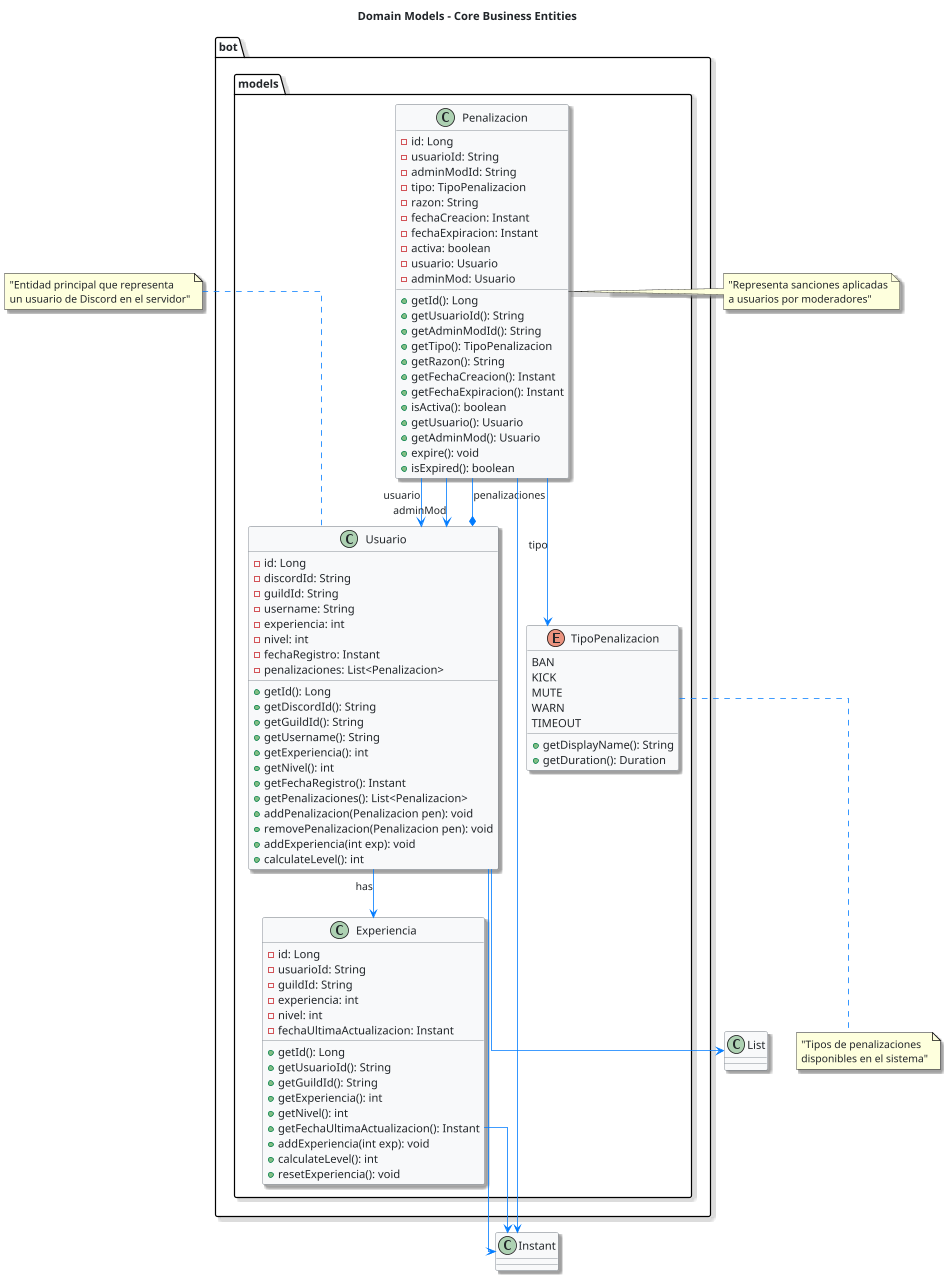 @startuml Models_Domain
scale 0.8
skinparam backgroundColor white
skinparam classBackgroundColor #f8f9fa
skinparam classBorderColor #6c757d
skinparam classFontColor #212529
skinparam interfaceFontColor #212529
skinparam noteFontColor #212529
skinparam packageTitleColor #495057
skinparam packageTitleFontColor #495057
skinparam defaultFontColor #212529
skinparam ArrowColor #007bff
skinparam shadowing true
skinparam linetype ortho

title Domain Models - Core Business Entities

' Clases externas
class Instant
class List

package bot.models {
  class Usuario {
    -id: Long
    -discordId: String
    -guildId: String
    -username: String
    -experiencia: int
    -nivel: int
    -fechaRegistro: Instant
    -penalizaciones: List<Penalizacion>
    +getId(): Long
    +getDiscordId(): String
    +getGuildId(): String
    +getUsername(): String
    +getExperiencia(): int
    +getNivel(): int
    +getFechaRegistro(): Instant
    +getPenalizaciones(): List<Penalizacion>
    +addPenalizacion(Penalizacion pen): void
    +removePenalizacion(Penalizacion pen): void
    +addExperiencia(int exp): void
    +calculateLevel(): int
  }
  
  class Penalizacion {
    -id: Long
    -usuarioId: String
    -adminModId: String
    -tipo: TipoPenalizacion
    -razon: String
    -fechaCreacion: Instant
    -fechaExpiracion: Instant
    -activa: boolean
    -usuario: Usuario
    -adminMod: Usuario
    +getId(): Long
    +getUsuarioId(): String
    +getAdminModId(): String
    +getTipo(): TipoPenalizacion
    +getRazon(): String
    +getFechaCreacion(): Instant
    +getFechaExpiracion(): Instant
    +isActiva(): boolean
    +getUsuario(): Usuario
    +getAdminMod(): Usuario
    +expire(): void
    +isExpired(): boolean
  }
  
  enum TipoPenalizacion {
    BAN
    KICK
    MUTE
    WARN
    TIMEOUT
    +getDisplayName(): String
    +getDuration(): Duration
  }
  
  class Experiencia {
    -id: Long
    -usuarioId: String
    -guildId: String
    -experiencia: int
    -nivel: int
    -fechaUltimaActualizacion: Instant
    +getId(): Long
    +getUsuarioId(): String
    +getGuildId(): String
    +getExperiencia(): int
    +getNivel(): int
    +getFechaUltimaActualizacion(): Instant
    +addExperiencia(int exp): void
    +calculateLevel(): int
    +resetExperiencia(): void
  }
}

' Relaciones entre modelos
Usuario *-- Penalizacion : penalizaciones
Penalizacion --> Usuario : usuario
Penalizacion --> Usuario : adminMod
Penalizacion --> TipoPenalizacion : tipo
Usuario --> Experiencia : has

' Dependencias externas
Usuario --> Instant
Usuario --> List
Penalizacion --> Instant
Experiencia --> Instant

note top of Usuario : "Entidad principal que representa\nun usuario de Discord en el servidor"
note right of Penalizacion : "Representa sanciones aplicadas\na usuarios por moderadores"
note bottom of TipoPenalizacion : "Tipos de penalizaciones\ndisponibles en el sistema"

@enduml
